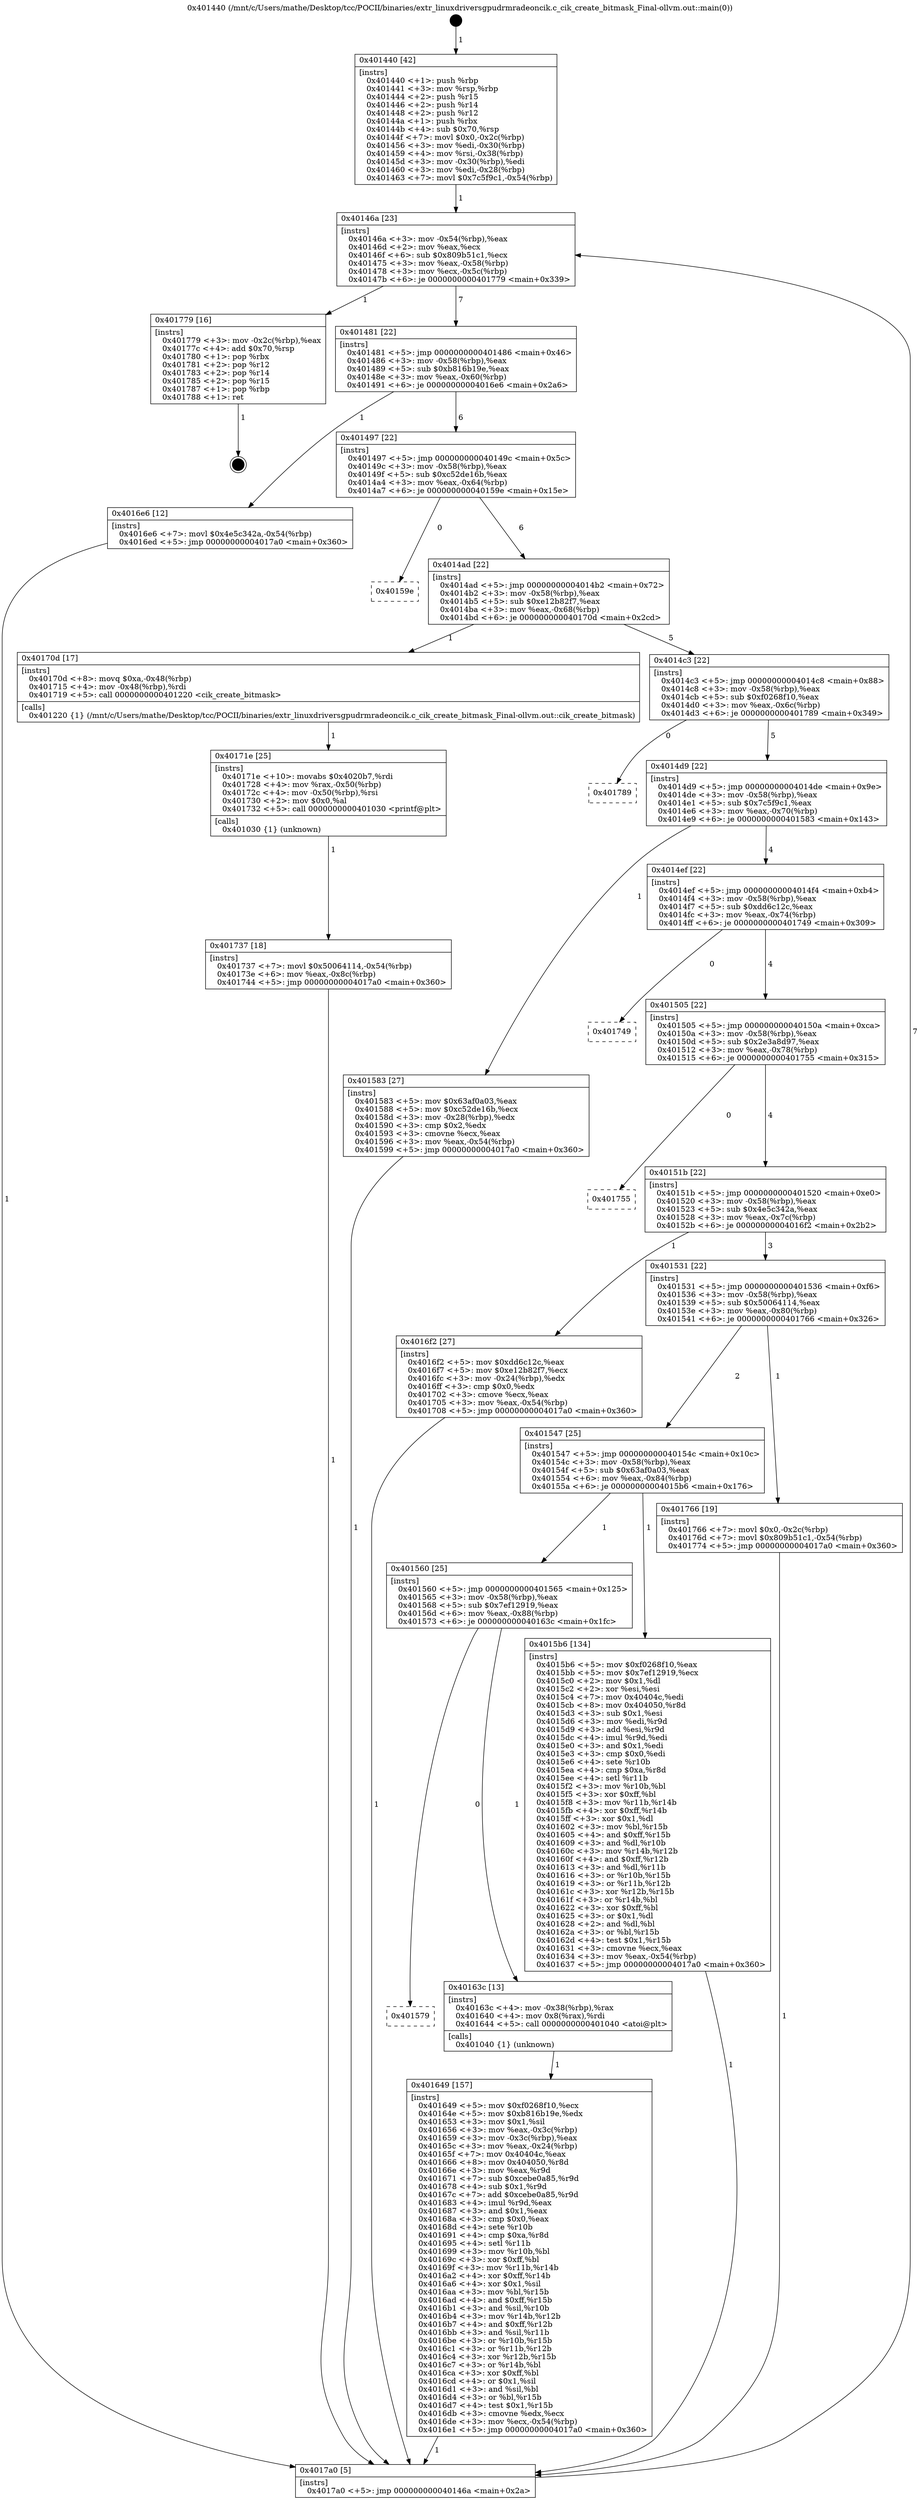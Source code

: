 digraph "0x401440" {
  label = "0x401440 (/mnt/c/Users/mathe/Desktop/tcc/POCII/binaries/extr_linuxdriversgpudrmradeoncik.c_cik_create_bitmask_Final-ollvm.out::main(0))"
  labelloc = "t"
  node[shape=record]

  Entry [label="",width=0.3,height=0.3,shape=circle,fillcolor=black,style=filled]
  "0x40146a" [label="{
     0x40146a [23]\l
     | [instrs]\l
     &nbsp;&nbsp;0x40146a \<+3\>: mov -0x54(%rbp),%eax\l
     &nbsp;&nbsp;0x40146d \<+2\>: mov %eax,%ecx\l
     &nbsp;&nbsp;0x40146f \<+6\>: sub $0x809b51c1,%ecx\l
     &nbsp;&nbsp;0x401475 \<+3\>: mov %eax,-0x58(%rbp)\l
     &nbsp;&nbsp;0x401478 \<+3\>: mov %ecx,-0x5c(%rbp)\l
     &nbsp;&nbsp;0x40147b \<+6\>: je 0000000000401779 \<main+0x339\>\l
  }"]
  "0x401779" [label="{
     0x401779 [16]\l
     | [instrs]\l
     &nbsp;&nbsp;0x401779 \<+3\>: mov -0x2c(%rbp),%eax\l
     &nbsp;&nbsp;0x40177c \<+4\>: add $0x70,%rsp\l
     &nbsp;&nbsp;0x401780 \<+1\>: pop %rbx\l
     &nbsp;&nbsp;0x401781 \<+2\>: pop %r12\l
     &nbsp;&nbsp;0x401783 \<+2\>: pop %r14\l
     &nbsp;&nbsp;0x401785 \<+2\>: pop %r15\l
     &nbsp;&nbsp;0x401787 \<+1\>: pop %rbp\l
     &nbsp;&nbsp;0x401788 \<+1\>: ret\l
  }"]
  "0x401481" [label="{
     0x401481 [22]\l
     | [instrs]\l
     &nbsp;&nbsp;0x401481 \<+5\>: jmp 0000000000401486 \<main+0x46\>\l
     &nbsp;&nbsp;0x401486 \<+3\>: mov -0x58(%rbp),%eax\l
     &nbsp;&nbsp;0x401489 \<+5\>: sub $0xb816b19e,%eax\l
     &nbsp;&nbsp;0x40148e \<+3\>: mov %eax,-0x60(%rbp)\l
     &nbsp;&nbsp;0x401491 \<+6\>: je 00000000004016e6 \<main+0x2a6\>\l
  }"]
  Exit [label="",width=0.3,height=0.3,shape=circle,fillcolor=black,style=filled,peripheries=2]
  "0x4016e6" [label="{
     0x4016e6 [12]\l
     | [instrs]\l
     &nbsp;&nbsp;0x4016e6 \<+7\>: movl $0x4e5c342a,-0x54(%rbp)\l
     &nbsp;&nbsp;0x4016ed \<+5\>: jmp 00000000004017a0 \<main+0x360\>\l
  }"]
  "0x401497" [label="{
     0x401497 [22]\l
     | [instrs]\l
     &nbsp;&nbsp;0x401497 \<+5\>: jmp 000000000040149c \<main+0x5c\>\l
     &nbsp;&nbsp;0x40149c \<+3\>: mov -0x58(%rbp),%eax\l
     &nbsp;&nbsp;0x40149f \<+5\>: sub $0xc52de16b,%eax\l
     &nbsp;&nbsp;0x4014a4 \<+3\>: mov %eax,-0x64(%rbp)\l
     &nbsp;&nbsp;0x4014a7 \<+6\>: je 000000000040159e \<main+0x15e\>\l
  }"]
  "0x401737" [label="{
     0x401737 [18]\l
     | [instrs]\l
     &nbsp;&nbsp;0x401737 \<+7\>: movl $0x50064114,-0x54(%rbp)\l
     &nbsp;&nbsp;0x40173e \<+6\>: mov %eax,-0x8c(%rbp)\l
     &nbsp;&nbsp;0x401744 \<+5\>: jmp 00000000004017a0 \<main+0x360\>\l
  }"]
  "0x40159e" [label="{
     0x40159e\l
  }", style=dashed]
  "0x4014ad" [label="{
     0x4014ad [22]\l
     | [instrs]\l
     &nbsp;&nbsp;0x4014ad \<+5\>: jmp 00000000004014b2 \<main+0x72\>\l
     &nbsp;&nbsp;0x4014b2 \<+3\>: mov -0x58(%rbp),%eax\l
     &nbsp;&nbsp;0x4014b5 \<+5\>: sub $0xe12b82f7,%eax\l
     &nbsp;&nbsp;0x4014ba \<+3\>: mov %eax,-0x68(%rbp)\l
     &nbsp;&nbsp;0x4014bd \<+6\>: je 000000000040170d \<main+0x2cd\>\l
  }"]
  "0x40171e" [label="{
     0x40171e [25]\l
     | [instrs]\l
     &nbsp;&nbsp;0x40171e \<+10\>: movabs $0x4020b7,%rdi\l
     &nbsp;&nbsp;0x401728 \<+4\>: mov %rax,-0x50(%rbp)\l
     &nbsp;&nbsp;0x40172c \<+4\>: mov -0x50(%rbp),%rsi\l
     &nbsp;&nbsp;0x401730 \<+2\>: mov $0x0,%al\l
     &nbsp;&nbsp;0x401732 \<+5\>: call 0000000000401030 \<printf@plt\>\l
     | [calls]\l
     &nbsp;&nbsp;0x401030 \{1\} (unknown)\l
  }"]
  "0x40170d" [label="{
     0x40170d [17]\l
     | [instrs]\l
     &nbsp;&nbsp;0x40170d \<+8\>: movq $0xa,-0x48(%rbp)\l
     &nbsp;&nbsp;0x401715 \<+4\>: mov -0x48(%rbp),%rdi\l
     &nbsp;&nbsp;0x401719 \<+5\>: call 0000000000401220 \<cik_create_bitmask\>\l
     | [calls]\l
     &nbsp;&nbsp;0x401220 \{1\} (/mnt/c/Users/mathe/Desktop/tcc/POCII/binaries/extr_linuxdriversgpudrmradeoncik.c_cik_create_bitmask_Final-ollvm.out::cik_create_bitmask)\l
  }"]
  "0x4014c3" [label="{
     0x4014c3 [22]\l
     | [instrs]\l
     &nbsp;&nbsp;0x4014c3 \<+5\>: jmp 00000000004014c8 \<main+0x88\>\l
     &nbsp;&nbsp;0x4014c8 \<+3\>: mov -0x58(%rbp),%eax\l
     &nbsp;&nbsp;0x4014cb \<+5\>: sub $0xf0268f10,%eax\l
     &nbsp;&nbsp;0x4014d0 \<+3\>: mov %eax,-0x6c(%rbp)\l
     &nbsp;&nbsp;0x4014d3 \<+6\>: je 0000000000401789 \<main+0x349\>\l
  }"]
  "0x401649" [label="{
     0x401649 [157]\l
     | [instrs]\l
     &nbsp;&nbsp;0x401649 \<+5\>: mov $0xf0268f10,%ecx\l
     &nbsp;&nbsp;0x40164e \<+5\>: mov $0xb816b19e,%edx\l
     &nbsp;&nbsp;0x401653 \<+3\>: mov $0x1,%sil\l
     &nbsp;&nbsp;0x401656 \<+3\>: mov %eax,-0x3c(%rbp)\l
     &nbsp;&nbsp;0x401659 \<+3\>: mov -0x3c(%rbp),%eax\l
     &nbsp;&nbsp;0x40165c \<+3\>: mov %eax,-0x24(%rbp)\l
     &nbsp;&nbsp;0x40165f \<+7\>: mov 0x40404c,%eax\l
     &nbsp;&nbsp;0x401666 \<+8\>: mov 0x404050,%r8d\l
     &nbsp;&nbsp;0x40166e \<+3\>: mov %eax,%r9d\l
     &nbsp;&nbsp;0x401671 \<+7\>: sub $0xcebe0a85,%r9d\l
     &nbsp;&nbsp;0x401678 \<+4\>: sub $0x1,%r9d\l
     &nbsp;&nbsp;0x40167c \<+7\>: add $0xcebe0a85,%r9d\l
     &nbsp;&nbsp;0x401683 \<+4\>: imul %r9d,%eax\l
     &nbsp;&nbsp;0x401687 \<+3\>: and $0x1,%eax\l
     &nbsp;&nbsp;0x40168a \<+3\>: cmp $0x0,%eax\l
     &nbsp;&nbsp;0x40168d \<+4\>: sete %r10b\l
     &nbsp;&nbsp;0x401691 \<+4\>: cmp $0xa,%r8d\l
     &nbsp;&nbsp;0x401695 \<+4\>: setl %r11b\l
     &nbsp;&nbsp;0x401699 \<+3\>: mov %r10b,%bl\l
     &nbsp;&nbsp;0x40169c \<+3\>: xor $0xff,%bl\l
     &nbsp;&nbsp;0x40169f \<+3\>: mov %r11b,%r14b\l
     &nbsp;&nbsp;0x4016a2 \<+4\>: xor $0xff,%r14b\l
     &nbsp;&nbsp;0x4016a6 \<+4\>: xor $0x1,%sil\l
     &nbsp;&nbsp;0x4016aa \<+3\>: mov %bl,%r15b\l
     &nbsp;&nbsp;0x4016ad \<+4\>: and $0xff,%r15b\l
     &nbsp;&nbsp;0x4016b1 \<+3\>: and %sil,%r10b\l
     &nbsp;&nbsp;0x4016b4 \<+3\>: mov %r14b,%r12b\l
     &nbsp;&nbsp;0x4016b7 \<+4\>: and $0xff,%r12b\l
     &nbsp;&nbsp;0x4016bb \<+3\>: and %sil,%r11b\l
     &nbsp;&nbsp;0x4016be \<+3\>: or %r10b,%r15b\l
     &nbsp;&nbsp;0x4016c1 \<+3\>: or %r11b,%r12b\l
     &nbsp;&nbsp;0x4016c4 \<+3\>: xor %r12b,%r15b\l
     &nbsp;&nbsp;0x4016c7 \<+3\>: or %r14b,%bl\l
     &nbsp;&nbsp;0x4016ca \<+3\>: xor $0xff,%bl\l
     &nbsp;&nbsp;0x4016cd \<+4\>: or $0x1,%sil\l
     &nbsp;&nbsp;0x4016d1 \<+3\>: and %sil,%bl\l
     &nbsp;&nbsp;0x4016d4 \<+3\>: or %bl,%r15b\l
     &nbsp;&nbsp;0x4016d7 \<+4\>: test $0x1,%r15b\l
     &nbsp;&nbsp;0x4016db \<+3\>: cmovne %edx,%ecx\l
     &nbsp;&nbsp;0x4016de \<+3\>: mov %ecx,-0x54(%rbp)\l
     &nbsp;&nbsp;0x4016e1 \<+5\>: jmp 00000000004017a0 \<main+0x360\>\l
  }"]
  "0x401789" [label="{
     0x401789\l
  }", style=dashed]
  "0x4014d9" [label="{
     0x4014d9 [22]\l
     | [instrs]\l
     &nbsp;&nbsp;0x4014d9 \<+5\>: jmp 00000000004014de \<main+0x9e\>\l
     &nbsp;&nbsp;0x4014de \<+3\>: mov -0x58(%rbp),%eax\l
     &nbsp;&nbsp;0x4014e1 \<+5\>: sub $0x7c5f9c1,%eax\l
     &nbsp;&nbsp;0x4014e6 \<+3\>: mov %eax,-0x70(%rbp)\l
     &nbsp;&nbsp;0x4014e9 \<+6\>: je 0000000000401583 \<main+0x143\>\l
  }"]
  "0x401579" [label="{
     0x401579\l
  }", style=dashed]
  "0x401583" [label="{
     0x401583 [27]\l
     | [instrs]\l
     &nbsp;&nbsp;0x401583 \<+5\>: mov $0x63af0a03,%eax\l
     &nbsp;&nbsp;0x401588 \<+5\>: mov $0xc52de16b,%ecx\l
     &nbsp;&nbsp;0x40158d \<+3\>: mov -0x28(%rbp),%edx\l
     &nbsp;&nbsp;0x401590 \<+3\>: cmp $0x2,%edx\l
     &nbsp;&nbsp;0x401593 \<+3\>: cmovne %ecx,%eax\l
     &nbsp;&nbsp;0x401596 \<+3\>: mov %eax,-0x54(%rbp)\l
     &nbsp;&nbsp;0x401599 \<+5\>: jmp 00000000004017a0 \<main+0x360\>\l
  }"]
  "0x4014ef" [label="{
     0x4014ef [22]\l
     | [instrs]\l
     &nbsp;&nbsp;0x4014ef \<+5\>: jmp 00000000004014f4 \<main+0xb4\>\l
     &nbsp;&nbsp;0x4014f4 \<+3\>: mov -0x58(%rbp),%eax\l
     &nbsp;&nbsp;0x4014f7 \<+5\>: sub $0xdd6c12c,%eax\l
     &nbsp;&nbsp;0x4014fc \<+3\>: mov %eax,-0x74(%rbp)\l
     &nbsp;&nbsp;0x4014ff \<+6\>: je 0000000000401749 \<main+0x309\>\l
  }"]
  "0x4017a0" [label="{
     0x4017a0 [5]\l
     | [instrs]\l
     &nbsp;&nbsp;0x4017a0 \<+5\>: jmp 000000000040146a \<main+0x2a\>\l
  }"]
  "0x401440" [label="{
     0x401440 [42]\l
     | [instrs]\l
     &nbsp;&nbsp;0x401440 \<+1\>: push %rbp\l
     &nbsp;&nbsp;0x401441 \<+3\>: mov %rsp,%rbp\l
     &nbsp;&nbsp;0x401444 \<+2\>: push %r15\l
     &nbsp;&nbsp;0x401446 \<+2\>: push %r14\l
     &nbsp;&nbsp;0x401448 \<+2\>: push %r12\l
     &nbsp;&nbsp;0x40144a \<+1\>: push %rbx\l
     &nbsp;&nbsp;0x40144b \<+4\>: sub $0x70,%rsp\l
     &nbsp;&nbsp;0x40144f \<+7\>: movl $0x0,-0x2c(%rbp)\l
     &nbsp;&nbsp;0x401456 \<+3\>: mov %edi,-0x30(%rbp)\l
     &nbsp;&nbsp;0x401459 \<+4\>: mov %rsi,-0x38(%rbp)\l
     &nbsp;&nbsp;0x40145d \<+3\>: mov -0x30(%rbp),%edi\l
     &nbsp;&nbsp;0x401460 \<+3\>: mov %edi,-0x28(%rbp)\l
     &nbsp;&nbsp;0x401463 \<+7\>: movl $0x7c5f9c1,-0x54(%rbp)\l
  }"]
  "0x40163c" [label="{
     0x40163c [13]\l
     | [instrs]\l
     &nbsp;&nbsp;0x40163c \<+4\>: mov -0x38(%rbp),%rax\l
     &nbsp;&nbsp;0x401640 \<+4\>: mov 0x8(%rax),%rdi\l
     &nbsp;&nbsp;0x401644 \<+5\>: call 0000000000401040 \<atoi@plt\>\l
     | [calls]\l
     &nbsp;&nbsp;0x401040 \{1\} (unknown)\l
  }"]
  "0x401749" [label="{
     0x401749\l
  }", style=dashed]
  "0x401505" [label="{
     0x401505 [22]\l
     | [instrs]\l
     &nbsp;&nbsp;0x401505 \<+5\>: jmp 000000000040150a \<main+0xca\>\l
     &nbsp;&nbsp;0x40150a \<+3\>: mov -0x58(%rbp),%eax\l
     &nbsp;&nbsp;0x40150d \<+5\>: sub $0x2e3a8d97,%eax\l
     &nbsp;&nbsp;0x401512 \<+3\>: mov %eax,-0x78(%rbp)\l
     &nbsp;&nbsp;0x401515 \<+6\>: je 0000000000401755 \<main+0x315\>\l
  }"]
  "0x401560" [label="{
     0x401560 [25]\l
     | [instrs]\l
     &nbsp;&nbsp;0x401560 \<+5\>: jmp 0000000000401565 \<main+0x125\>\l
     &nbsp;&nbsp;0x401565 \<+3\>: mov -0x58(%rbp),%eax\l
     &nbsp;&nbsp;0x401568 \<+5\>: sub $0x7ef12919,%eax\l
     &nbsp;&nbsp;0x40156d \<+6\>: mov %eax,-0x88(%rbp)\l
     &nbsp;&nbsp;0x401573 \<+6\>: je 000000000040163c \<main+0x1fc\>\l
  }"]
  "0x401755" [label="{
     0x401755\l
  }", style=dashed]
  "0x40151b" [label="{
     0x40151b [22]\l
     | [instrs]\l
     &nbsp;&nbsp;0x40151b \<+5\>: jmp 0000000000401520 \<main+0xe0\>\l
     &nbsp;&nbsp;0x401520 \<+3\>: mov -0x58(%rbp),%eax\l
     &nbsp;&nbsp;0x401523 \<+5\>: sub $0x4e5c342a,%eax\l
     &nbsp;&nbsp;0x401528 \<+3\>: mov %eax,-0x7c(%rbp)\l
     &nbsp;&nbsp;0x40152b \<+6\>: je 00000000004016f2 \<main+0x2b2\>\l
  }"]
  "0x4015b6" [label="{
     0x4015b6 [134]\l
     | [instrs]\l
     &nbsp;&nbsp;0x4015b6 \<+5\>: mov $0xf0268f10,%eax\l
     &nbsp;&nbsp;0x4015bb \<+5\>: mov $0x7ef12919,%ecx\l
     &nbsp;&nbsp;0x4015c0 \<+2\>: mov $0x1,%dl\l
     &nbsp;&nbsp;0x4015c2 \<+2\>: xor %esi,%esi\l
     &nbsp;&nbsp;0x4015c4 \<+7\>: mov 0x40404c,%edi\l
     &nbsp;&nbsp;0x4015cb \<+8\>: mov 0x404050,%r8d\l
     &nbsp;&nbsp;0x4015d3 \<+3\>: sub $0x1,%esi\l
     &nbsp;&nbsp;0x4015d6 \<+3\>: mov %edi,%r9d\l
     &nbsp;&nbsp;0x4015d9 \<+3\>: add %esi,%r9d\l
     &nbsp;&nbsp;0x4015dc \<+4\>: imul %r9d,%edi\l
     &nbsp;&nbsp;0x4015e0 \<+3\>: and $0x1,%edi\l
     &nbsp;&nbsp;0x4015e3 \<+3\>: cmp $0x0,%edi\l
     &nbsp;&nbsp;0x4015e6 \<+4\>: sete %r10b\l
     &nbsp;&nbsp;0x4015ea \<+4\>: cmp $0xa,%r8d\l
     &nbsp;&nbsp;0x4015ee \<+4\>: setl %r11b\l
     &nbsp;&nbsp;0x4015f2 \<+3\>: mov %r10b,%bl\l
     &nbsp;&nbsp;0x4015f5 \<+3\>: xor $0xff,%bl\l
     &nbsp;&nbsp;0x4015f8 \<+3\>: mov %r11b,%r14b\l
     &nbsp;&nbsp;0x4015fb \<+4\>: xor $0xff,%r14b\l
     &nbsp;&nbsp;0x4015ff \<+3\>: xor $0x1,%dl\l
     &nbsp;&nbsp;0x401602 \<+3\>: mov %bl,%r15b\l
     &nbsp;&nbsp;0x401605 \<+4\>: and $0xff,%r15b\l
     &nbsp;&nbsp;0x401609 \<+3\>: and %dl,%r10b\l
     &nbsp;&nbsp;0x40160c \<+3\>: mov %r14b,%r12b\l
     &nbsp;&nbsp;0x40160f \<+4\>: and $0xff,%r12b\l
     &nbsp;&nbsp;0x401613 \<+3\>: and %dl,%r11b\l
     &nbsp;&nbsp;0x401616 \<+3\>: or %r10b,%r15b\l
     &nbsp;&nbsp;0x401619 \<+3\>: or %r11b,%r12b\l
     &nbsp;&nbsp;0x40161c \<+3\>: xor %r12b,%r15b\l
     &nbsp;&nbsp;0x40161f \<+3\>: or %r14b,%bl\l
     &nbsp;&nbsp;0x401622 \<+3\>: xor $0xff,%bl\l
     &nbsp;&nbsp;0x401625 \<+3\>: or $0x1,%dl\l
     &nbsp;&nbsp;0x401628 \<+2\>: and %dl,%bl\l
     &nbsp;&nbsp;0x40162a \<+3\>: or %bl,%r15b\l
     &nbsp;&nbsp;0x40162d \<+4\>: test $0x1,%r15b\l
     &nbsp;&nbsp;0x401631 \<+3\>: cmovne %ecx,%eax\l
     &nbsp;&nbsp;0x401634 \<+3\>: mov %eax,-0x54(%rbp)\l
     &nbsp;&nbsp;0x401637 \<+5\>: jmp 00000000004017a0 \<main+0x360\>\l
  }"]
  "0x4016f2" [label="{
     0x4016f2 [27]\l
     | [instrs]\l
     &nbsp;&nbsp;0x4016f2 \<+5\>: mov $0xdd6c12c,%eax\l
     &nbsp;&nbsp;0x4016f7 \<+5\>: mov $0xe12b82f7,%ecx\l
     &nbsp;&nbsp;0x4016fc \<+3\>: mov -0x24(%rbp),%edx\l
     &nbsp;&nbsp;0x4016ff \<+3\>: cmp $0x0,%edx\l
     &nbsp;&nbsp;0x401702 \<+3\>: cmove %ecx,%eax\l
     &nbsp;&nbsp;0x401705 \<+3\>: mov %eax,-0x54(%rbp)\l
     &nbsp;&nbsp;0x401708 \<+5\>: jmp 00000000004017a0 \<main+0x360\>\l
  }"]
  "0x401531" [label="{
     0x401531 [22]\l
     | [instrs]\l
     &nbsp;&nbsp;0x401531 \<+5\>: jmp 0000000000401536 \<main+0xf6\>\l
     &nbsp;&nbsp;0x401536 \<+3\>: mov -0x58(%rbp),%eax\l
     &nbsp;&nbsp;0x401539 \<+5\>: sub $0x50064114,%eax\l
     &nbsp;&nbsp;0x40153e \<+3\>: mov %eax,-0x80(%rbp)\l
     &nbsp;&nbsp;0x401541 \<+6\>: je 0000000000401766 \<main+0x326\>\l
  }"]
  "0x401547" [label="{
     0x401547 [25]\l
     | [instrs]\l
     &nbsp;&nbsp;0x401547 \<+5\>: jmp 000000000040154c \<main+0x10c\>\l
     &nbsp;&nbsp;0x40154c \<+3\>: mov -0x58(%rbp),%eax\l
     &nbsp;&nbsp;0x40154f \<+5\>: sub $0x63af0a03,%eax\l
     &nbsp;&nbsp;0x401554 \<+6\>: mov %eax,-0x84(%rbp)\l
     &nbsp;&nbsp;0x40155a \<+6\>: je 00000000004015b6 \<main+0x176\>\l
  }"]
  "0x401766" [label="{
     0x401766 [19]\l
     | [instrs]\l
     &nbsp;&nbsp;0x401766 \<+7\>: movl $0x0,-0x2c(%rbp)\l
     &nbsp;&nbsp;0x40176d \<+7\>: movl $0x809b51c1,-0x54(%rbp)\l
     &nbsp;&nbsp;0x401774 \<+5\>: jmp 00000000004017a0 \<main+0x360\>\l
  }"]
  Entry -> "0x401440" [label=" 1"]
  "0x40146a" -> "0x401779" [label=" 1"]
  "0x40146a" -> "0x401481" [label=" 7"]
  "0x401779" -> Exit [label=" 1"]
  "0x401481" -> "0x4016e6" [label=" 1"]
  "0x401481" -> "0x401497" [label=" 6"]
  "0x401766" -> "0x4017a0" [label=" 1"]
  "0x401497" -> "0x40159e" [label=" 0"]
  "0x401497" -> "0x4014ad" [label=" 6"]
  "0x401737" -> "0x4017a0" [label=" 1"]
  "0x4014ad" -> "0x40170d" [label=" 1"]
  "0x4014ad" -> "0x4014c3" [label=" 5"]
  "0x40171e" -> "0x401737" [label=" 1"]
  "0x4014c3" -> "0x401789" [label=" 0"]
  "0x4014c3" -> "0x4014d9" [label=" 5"]
  "0x40170d" -> "0x40171e" [label=" 1"]
  "0x4014d9" -> "0x401583" [label=" 1"]
  "0x4014d9" -> "0x4014ef" [label=" 4"]
  "0x401583" -> "0x4017a0" [label=" 1"]
  "0x401440" -> "0x40146a" [label=" 1"]
  "0x4017a0" -> "0x40146a" [label=" 7"]
  "0x4016f2" -> "0x4017a0" [label=" 1"]
  "0x4014ef" -> "0x401749" [label=" 0"]
  "0x4014ef" -> "0x401505" [label=" 4"]
  "0x4016e6" -> "0x4017a0" [label=" 1"]
  "0x401505" -> "0x401755" [label=" 0"]
  "0x401505" -> "0x40151b" [label=" 4"]
  "0x40163c" -> "0x401649" [label=" 1"]
  "0x40151b" -> "0x4016f2" [label=" 1"]
  "0x40151b" -> "0x401531" [label=" 3"]
  "0x401560" -> "0x401579" [label=" 0"]
  "0x401531" -> "0x401766" [label=" 1"]
  "0x401531" -> "0x401547" [label=" 2"]
  "0x401560" -> "0x40163c" [label=" 1"]
  "0x401547" -> "0x4015b6" [label=" 1"]
  "0x401547" -> "0x401560" [label=" 1"]
  "0x4015b6" -> "0x4017a0" [label=" 1"]
  "0x401649" -> "0x4017a0" [label=" 1"]
}
